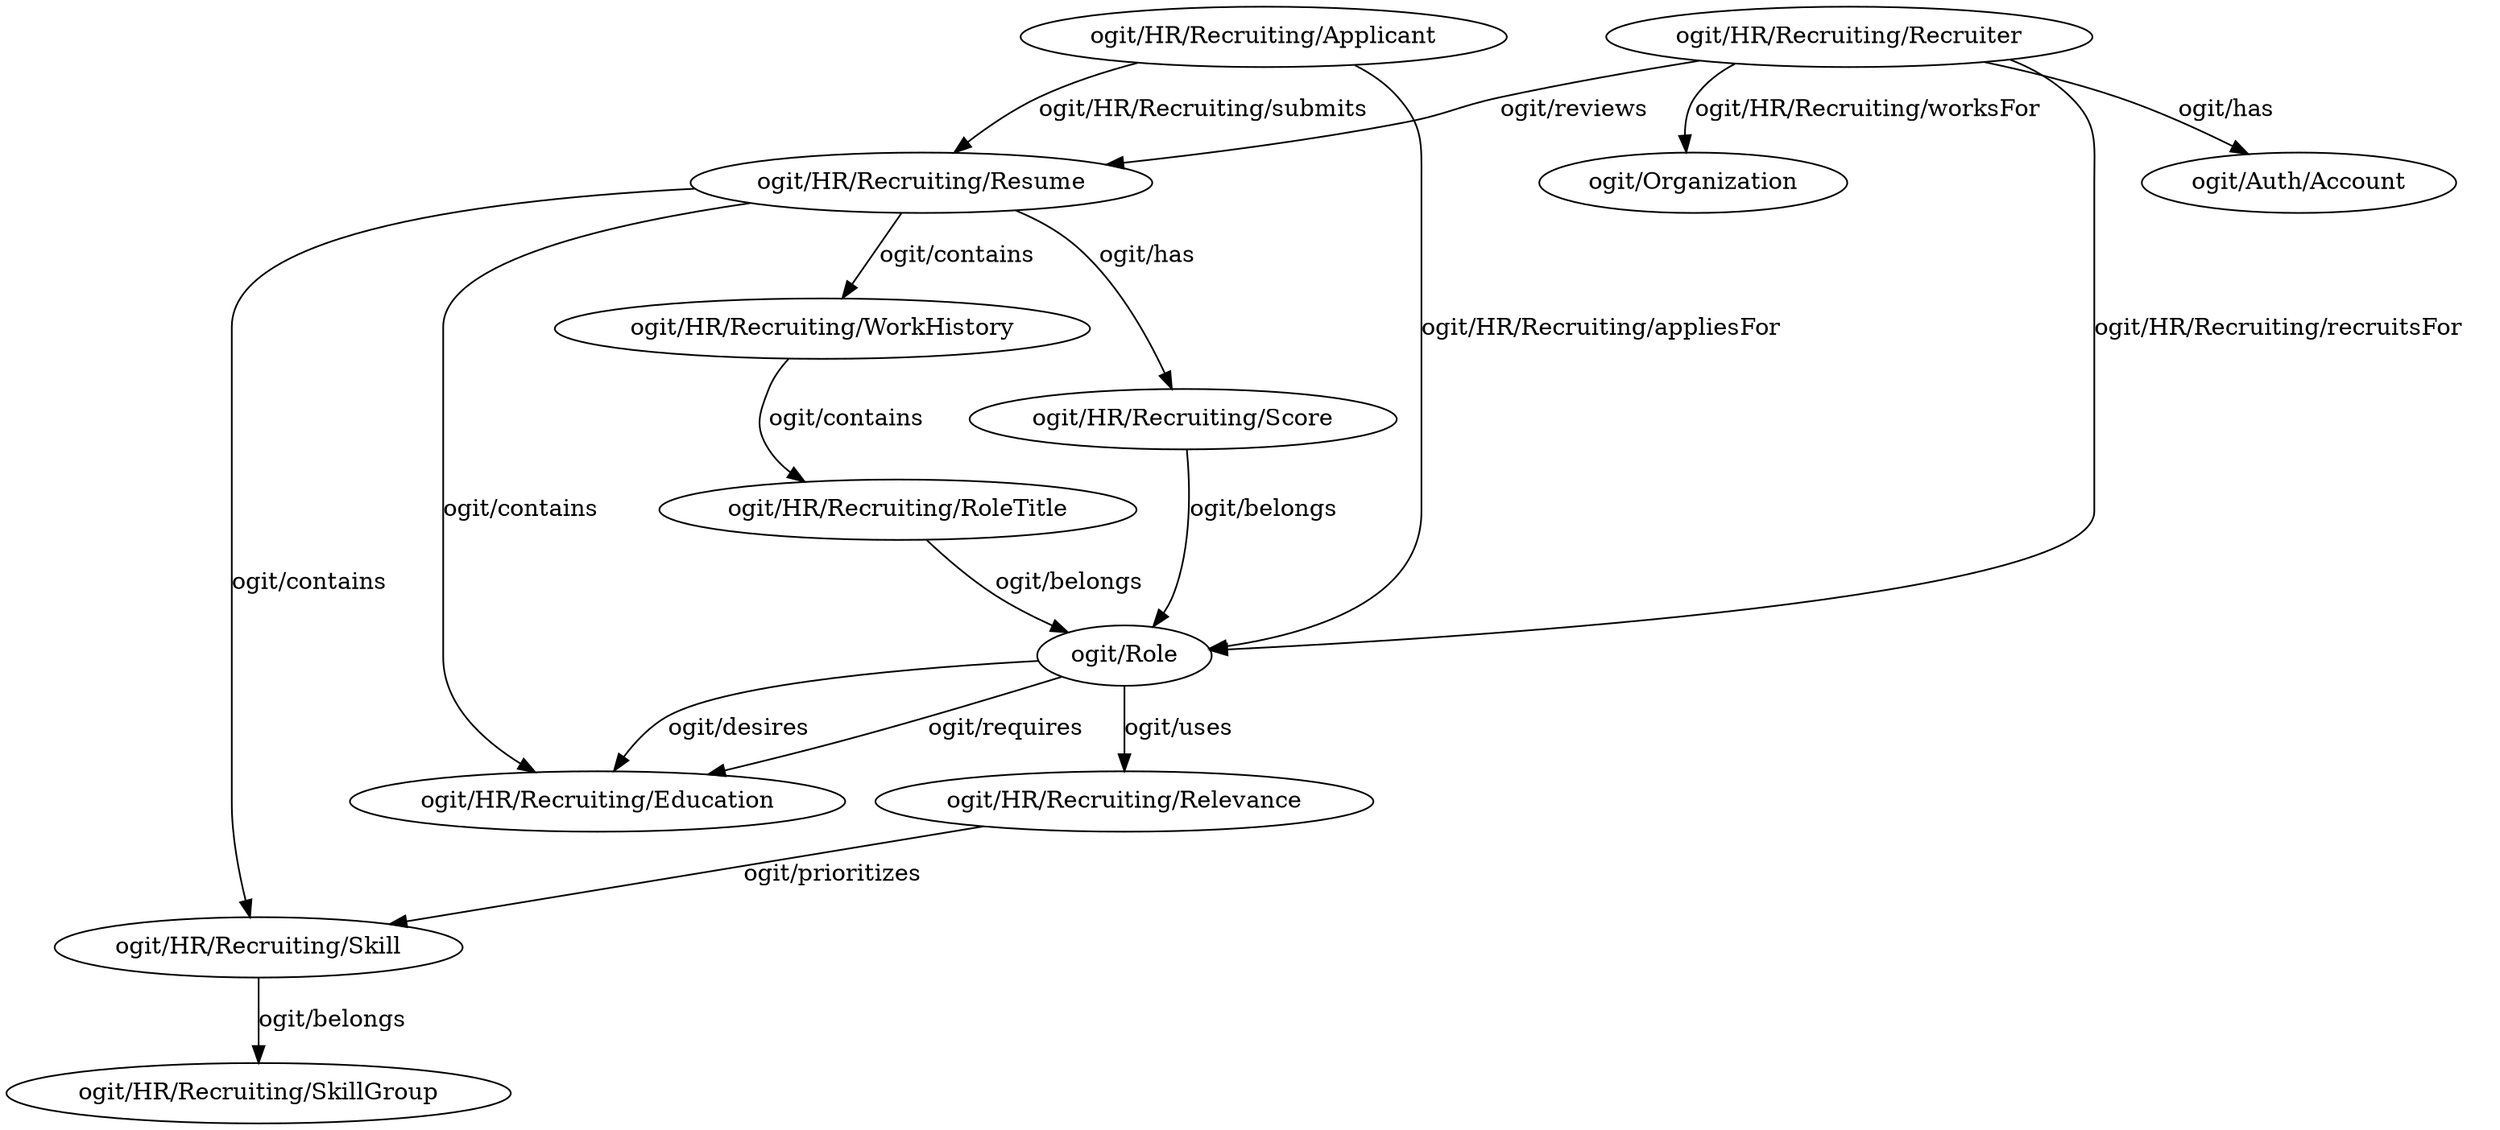 digraph OGIT_ontology {
   "ogit/HR/Recruiting/Applicant" -> "ogit/HR/Recruiting/Resume" [label="ogit/HR/Recruiting/submits    "];
   "ogit/HR/Recruiting/Resume" -> "ogit/HR/Recruiting/Skill" [label="ogit/contains    "];
   "ogit/HR/Recruiting/Resume" -> "ogit/HR/Recruiting/Education" [label="ogit/contains    "];
   "ogit/HR/Recruiting/Resume" -> "ogit/HR/Recruiting/WorkHistory" [label="ogit/contains    "];
   "ogit/HR/Recruiting/WorkHistory" -> "ogit/HR/Recruiting/RoleTitle" [label="ogit/contains    "];
   "ogit/Role" -> "ogit/HR/Recruiting/Education" [label="ogit/desires    "];
   "ogit/HR/Recruiting/Relevance" -> "ogit/HR/Recruiting/Skill" [label="ogit/prioritizes    "];
   "ogit/HR/Recruiting/Recruiter" -> "ogit/Role" [label="ogit/HR/Recruiting/recruitsFor    "];
   "ogit/HR/Recruiting/Recruiter" -> "ogit/Organization" [label="ogit/HR/Recruiting/worksFor    "];
   "ogit/Role" -> "ogit/HR/Recruiting/Education" [label="ogit/requires    "];
   "ogit/HR/Recruiting/Applicant" -> "ogit/Role" [label="ogit/HR/Recruiting/appliesFor    "];
   "ogit/HR/Recruiting/Recruiter" -> "ogit/HR/Recruiting/Resume" [label="ogit/reviews    "];
   "ogit/HR/Recruiting/RoleTitle" -> "ogit/Role" [label="ogit/belongs    "];
   "ogit/HR/Recruiting/Score" -> "ogit/Role" [label="ogit/belongs    "];
   "ogit/HR/Recruiting/Skill" -> "ogit/HR/Recruiting/SkillGroup" [label="ogit/belongs    "];
   "ogit/Role" -> "ogit/HR/Recruiting/Relevance" [label="ogit/uses    "];
   "ogit/HR/Recruiting/Recruiter" -> "ogit/Auth/Account" [label="ogit/has    "];
   "ogit/HR/Recruiting/Resume" -> "ogit/HR/Recruiting/Score" [label="ogit/has    "];
}

